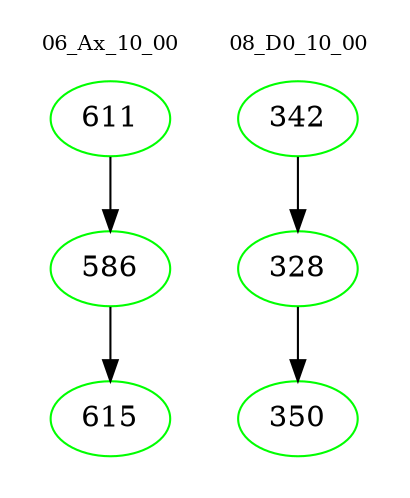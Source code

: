 digraph{
subgraph cluster_0 {
color = white
label = "06_Ax_10_00";
fontsize=10;
T0_611 [label="611", color="green"]
T0_611 -> T0_586 [color="black"]
T0_586 [label="586", color="green"]
T0_586 -> T0_615 [color="black"]
T0_615 [label="615", color="green"]
}
subgraph cluster_1 {
color = white
label = "08_D0_10_00";
fontsize=10;
T1_342 [label="342", color="green"]
T1_342 -> T1_328 [color="black"]
T1_328 [label="328", color="green"]
T1_328 -> T1_350 [color="black"]
T1_350 [label="350", color="green"]
}
}
